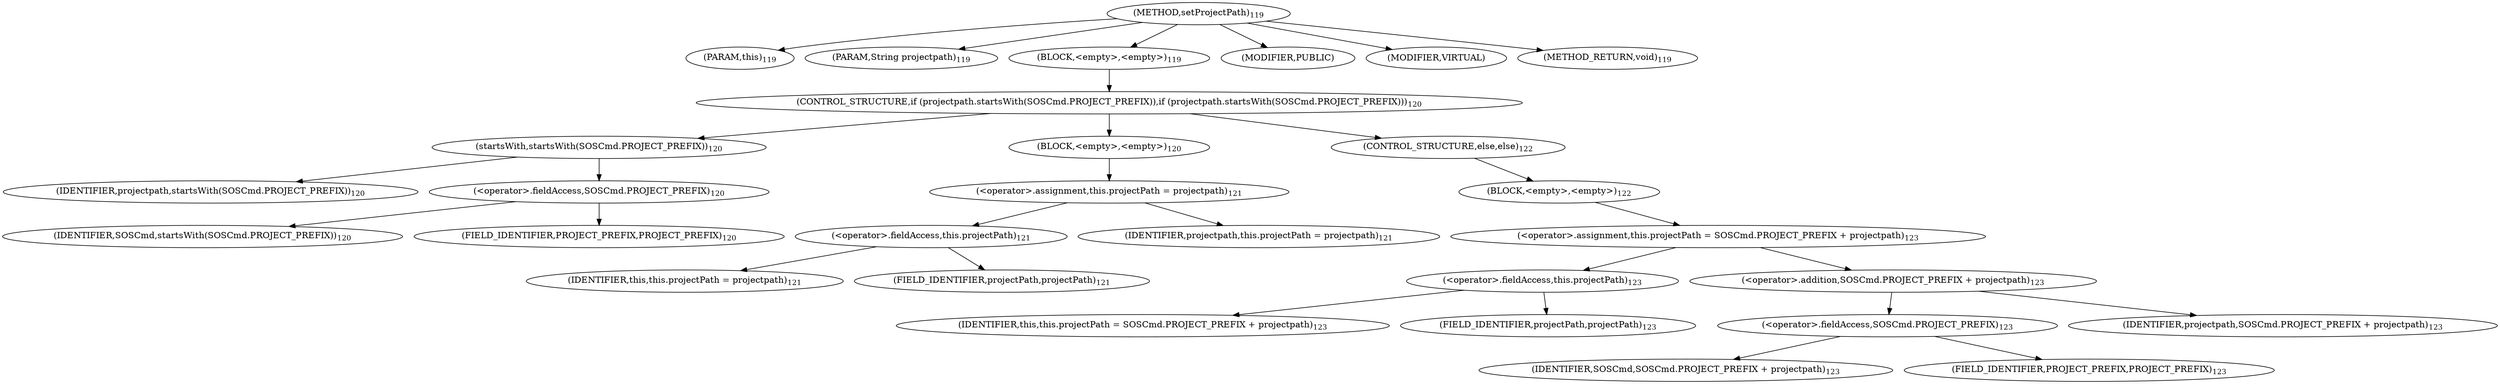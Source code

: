 digraph "setProjectPath" {  
"186" [label = <(METHOD,setProjectPath)<SUB>119</SUB>> ]
"187" [label = <(PARAM,this)<SUB>119</SUB>> ]
"188" [label = <(PARAM,String projectpath)<SUB>119</SUB>> ]
"189" [label = <(BLOCK,&lt;empty&gt;,&lt;empty&gt;)<SUB>119</SUB>> ]
"190" [label = <(CONTROL_STRUCTURE,if (projectpath.startsWith(SOSCmd.PROJECT_PREFIX)),if (projectpath.startsWith(SOSCmd.PROJECT_PREFIX)))<SUB>120</SUB>> ]
"191" [label = <(startsWith,startsWith(SOSCmd.PROJECT_PREFIX))<SUB>120</SUB>> ]
"192" [label = <(IDENTIFIER,projectpath,startsWith(SOSCmd.PROJECT_PREFIX))<SUB>120</SUB>> ]
"193" [label = <(&lt;operator&gt;.fieldAccess,SOSCmd.PROJECT_PREFIX)<SUB>120</SUB>> ]
"194" [label = <(IDENTIFIER,SOSCmd,startsWith(SOSCmd.PROJECT_PREFIX))<SUB>120</SUB>> ]
"195" [label = <(FIELD_IDENTIFIER,PROJECT_PREFIX,PROJECT_PREFIX)<SUB>120</SUB>> ]
"196" [label = <(BLOCK,&lt;empty&gt;,&lt;empty&gt;)<SUB>120</SUB>> ]
"197" [label = <(&lt;operator&gt;.assignment,this.projectPath = projectpath)<SUB>121</SUB>> ]
"198" [label = <(&lt;operator&gt;.fieldAccess,this.projectPath)<SUB>121</SUB>> ]
"199" [label = <(IDENTIFIER,this,this.projectPath = projectpath)<SUB>121</SUB>> ]
"200" [label = <(FIELD_IDENTIFIER,projectPath,projectPath)<SUB>121</SUB>> ]
"201" [label = <(IDENTIFIER,projectpath,this.projectPath = projectpath)<SUB>121</SUB>> ]
"202" [label = <(CONTROL_STRUCTURE,else,else)<SUB>122</SUB>> ]
"203" [label = <(BLOCK,&lt;empty&gt;,&lt;empty&gt;)<SUB>122</SUB>> ]
"204" [label = <(&lt;operator&gt;.assignment,this.projectPath = SOSCmd.PROJECT_PREFIX + projectpath)<SUB>123</SUB>> ]
"205" [label = <(&lt;operator&gt;.fieldAccess,this.projectPath)<SUB>123</SUB>> ]
"206" [label = <(IDENTIFIER,this,this.projectPath = SOSCmd.PROJECT_PREFIX + projectpath)<SUB>123</SUB>> ]
"207" [label = <(FIELD_IDENTIFIER,projectPath,projectPath)<SUB>123</SUB>> ]
"208" [label = <(&lt;operator&gt;.addition,SOSCmd.PROJECT_PREFIX + projectpath)<SUB>123</SUB>> ]
"209" [label = <(&lt;operator&gt;.fieldAccess,SOSCmd.PROJECT_PREFIX)<SUB>123</SUB>> ]
"210" [label = <(IDENTIFIER,SOSCmd,SOSCmd.PROJECT_PREFIX + projectpath)<SUB>123</SUB>> ]
"211" [label = <(FIELD_IDENTIFIER,PROJECT_PREFIX,PROJECT_PREFIX)<SUB>123</SUB>> ]
"212" [label = <(IDENTIFIER,projectpath,SOSCmd.PROJECT_PREFIX + projectpath)<SUB>123</SUB>> ]
"213" [label = <(MODIFIER,PUBLIC)> ]
"214" [label = <(MODIFIER,VIRTUAL)> ]
"215" [label = <(METHOD_RETURN,void)<SUB>119</SUB>> ]
  "186" -> "187" 
  "186" -> "188" 
  "186" -> "189" 
  "186" -> "213" 
  "186" -> "214" 
  "186" -> "215" 
  "189" -> "190" 
  "190" -> "191" 
  "190" -> "196" 
  "190" -> "202" 
  "191" -> "192" 
  "191" -> "193" 
  "193" -> "194" 
  "193" -> "195" 
  "196" -> "197" 
  "197" -> "198" 
  "197" -> "201" 
  "198" -> "199" 
  "198" -> "200" 
  "202" -> "203" 
  "203" -> "204" 
  "204" -> "205" 
  "204" -> "208" 
  "205" -> "206" 
  "205" -> "207" 
  "208" -> "209" 
  "208" -> "212" 
  "209" -> "210" 
  "209" -> "211" 
}

